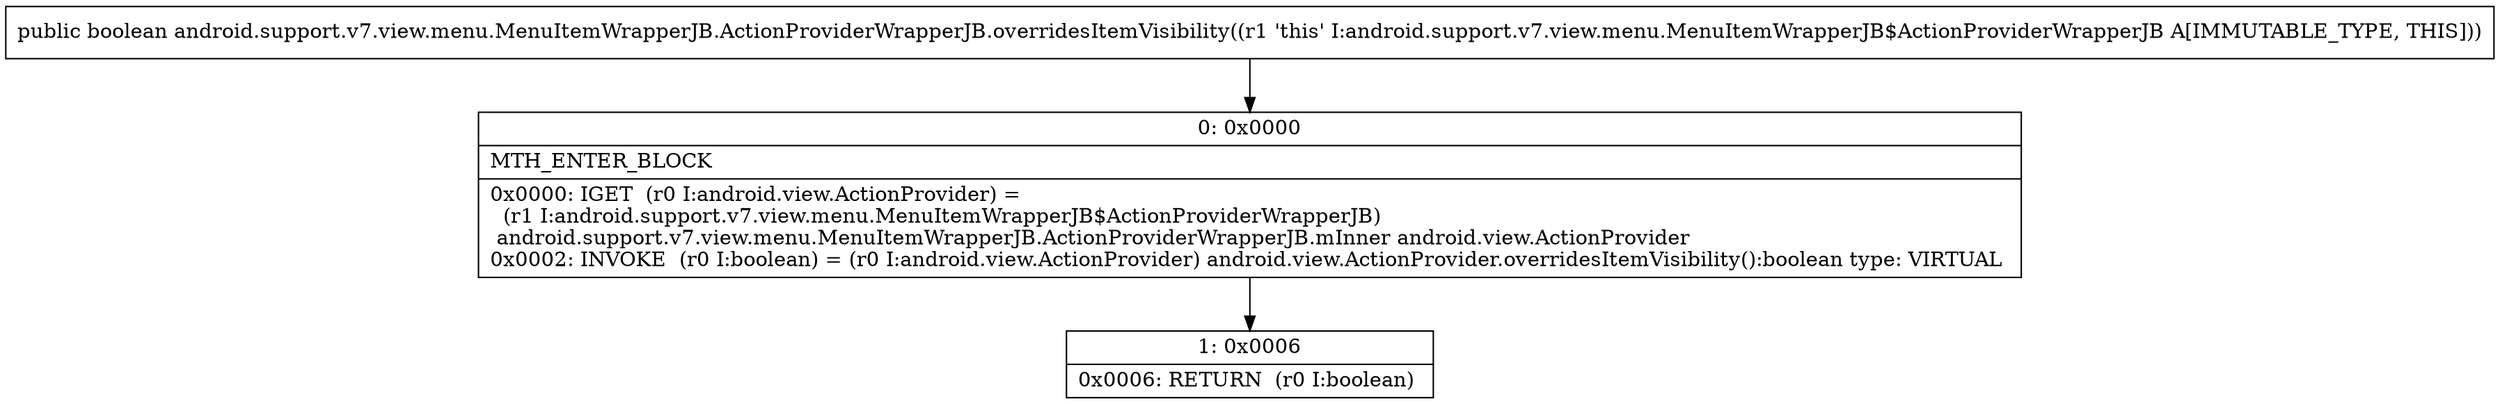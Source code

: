 digraph "CFG forandroid.support.v7.view.menu.MenuItemWrapperJB.ActionProviderWrapperJB.overridesItemVisibility()Z" {
Node_0 [shape=record,label="{0\:\ 0x0000|MTH_ENTER_BLOCK\l|0x0000: IGET  (r0 I:android.view.ActionProvider) = \l  (r1 I:android.support.v7.view.menu.MenuItemWrapperJB$ActionProviderWrapperJB)\l android.support.v7.view.menu.MenuItemWrapperJB.ActionProviderWrapperJB.mInner android.view.ActionProvider \l0x0002: INVOKE  (r0 I:boolean) = (r0 I:android.view.ActionProvider) android.view.ActionProvider.overridesItemVisibility():boolean type: VIRTUAL \l}"];
Node_1 [shape=record,label="{1\:\ 0x0006|0x0006: RETURN  (r0 I:boolean) \l}"];
MethodNode[shape=record,label="{public boolean android.support.v7.view.menu.MenuItemWrapperJB.ActionProviderWrapperJB.overridesItemVisibility((r1 'this' I:android.support.v7.view.menu.MenuItemWrapperJB$ActionProviderWrapperJB A[IMMUTABLE_TYPE, THIS])) }"];
MethodNode -> Node_0;
Node_0 -> Node_1;
}

